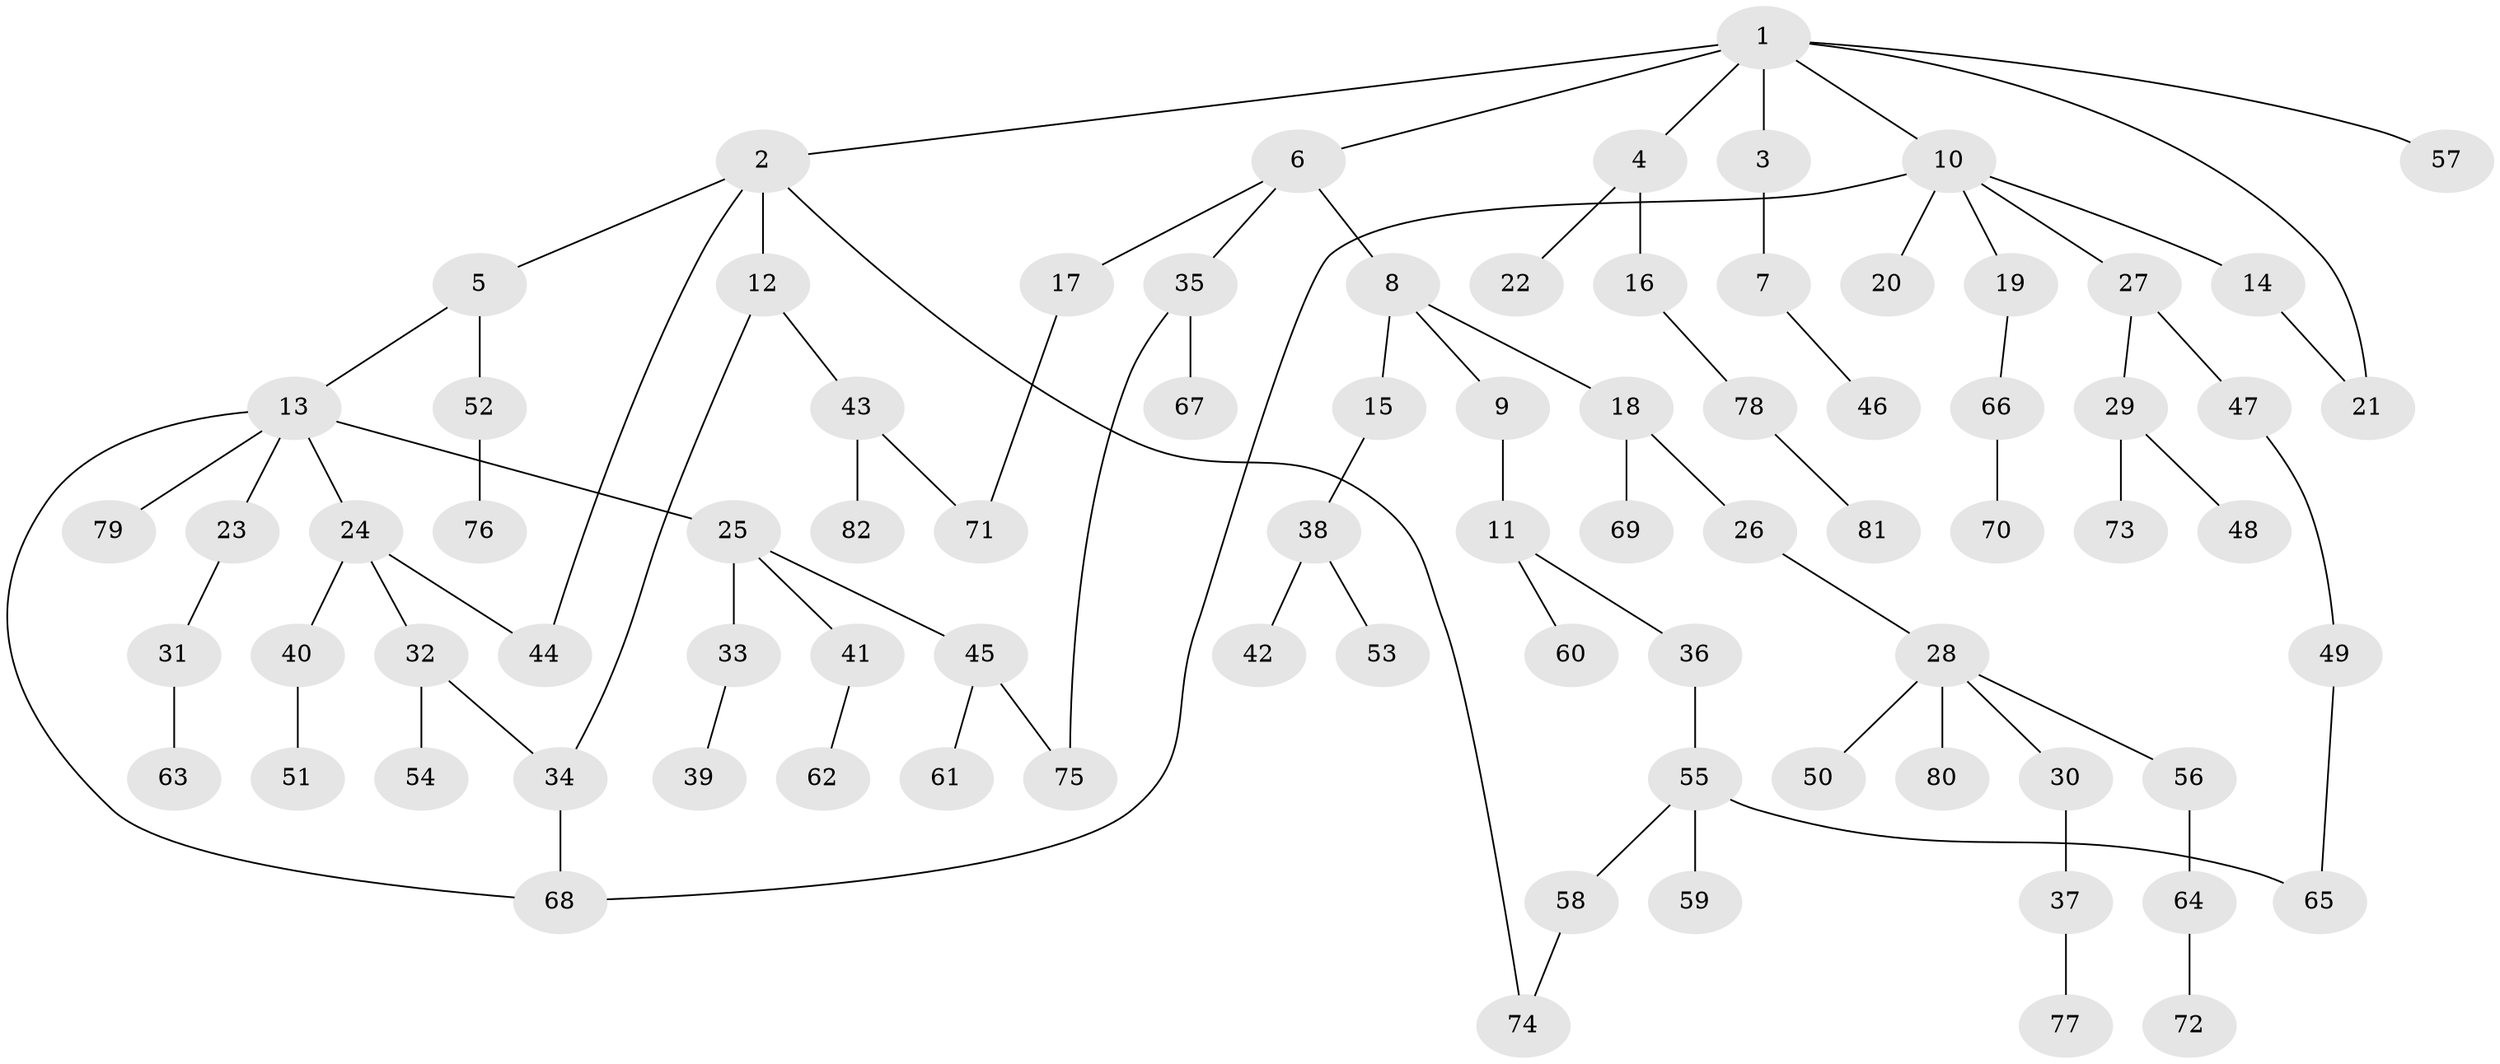 // Generated by graph-tools (version 1.1) at 2025/25/03/09/25 03:25:31]
// undirected, 82 vertices, 90 edges
graph export_dot {
graph [start="1"]
  node [color=gray90,style=filled];
  1;
  2;
  3;
  4;
  5;
  6;
  7;
  8;
  9;
  10;
  11;
  12;
  13;
  14;
  15;
  16;
  17;
  18;
  19;
  20;
  21;
  22;
  23;
  24;
  25;
  26;
  27;
  28;
  29;
  30;
  31;
  32;
  33;
  34;
  35;
  36;
  37;
  38;
  39;
  40;
  41;
  42;
  43;
  44;
  45;
  46;
  47;
  48;
  49;
  50;
  51;
  52;
  53;
  54;
  55;
  56;
  57;
  58;
  59;
  60;
  61;
  62;
  63;
  64;
  65;
  66;
  67;
  68;
  69;
  70;
  71;
  72;
  73;
  74;
  75;
  76;
  77;
  78;
  79;
  80;
  81;
  82;
  1 -- 2;
  1 -- 3;
  1 -- 4;
  1 -- 6;
  1 -- 10;
  1 -- 57;
  1 -- 21;
  2 -- 5;
  2 -- 12;
  2 -- 44;
  2 -- 74;
  3 -- 7;
  4 -- 16;
  4 -- 22;
  5 -- 13;
  5 -- 52;
  6 -- 8;
  6 -- 17;
  6 -- 35;
  7 -- 46;
  8 -- 9;
  8 -- 15;
  8 -- 18;
  9 -- 11;
  10 -- 14;
  10 -- 19;
  10 -- 20;
  10 -- 27;
  10 -- 68;
  11 -- 36;
  11 -- 60;
  12 -- 34;
  12 -- 43;
  13 -- 23;
  13 -- 24;
  13 -- 25;
  13 -- 79;
  13 -- 68;
  14 -- 21;
  15 -- 38;
  16 -- 78;
  17 -- 71;
  18 -- 26;
  18 -- 69;
  19 -- 66;
  23 -- 31;
  24 -- 32;
  24 -- 40;
  24 -- 44;
  25 -- 33;
  25 -- 41;
  25 -- 45;
  26 -- 28;
  27 -- 29;
  27 -- 47;
  28 -- 30;
  28 -- 50;
  28 -- 56;
  28 -- 80;
  29 -- 48;
  29 -- 73;
  30 -- 37;
  31 -- 63;
  32 -- 54;
  32 -- 34;
  33 -- 39;
  34 -- 68;
  35 -- 67;
  35 -- 75;
  36 -- 55;
  37 -- 77;
  38 -- 42;
  38 -- 53;
  40 -- 51;
  41 -- 62;
  43 -- 82;
  43 -- 71;
  45 -- 61;
  45 -- 75;
  47 -- 49;
  49 -- 65;
  52 -- 76;
  55 -- 58;
  55 -- 59;
  55 -- 65;
  56 -- 64;
  58 -- 74;
  64 -- 72;
  66 -- 70;
  78 -- 81;
}
